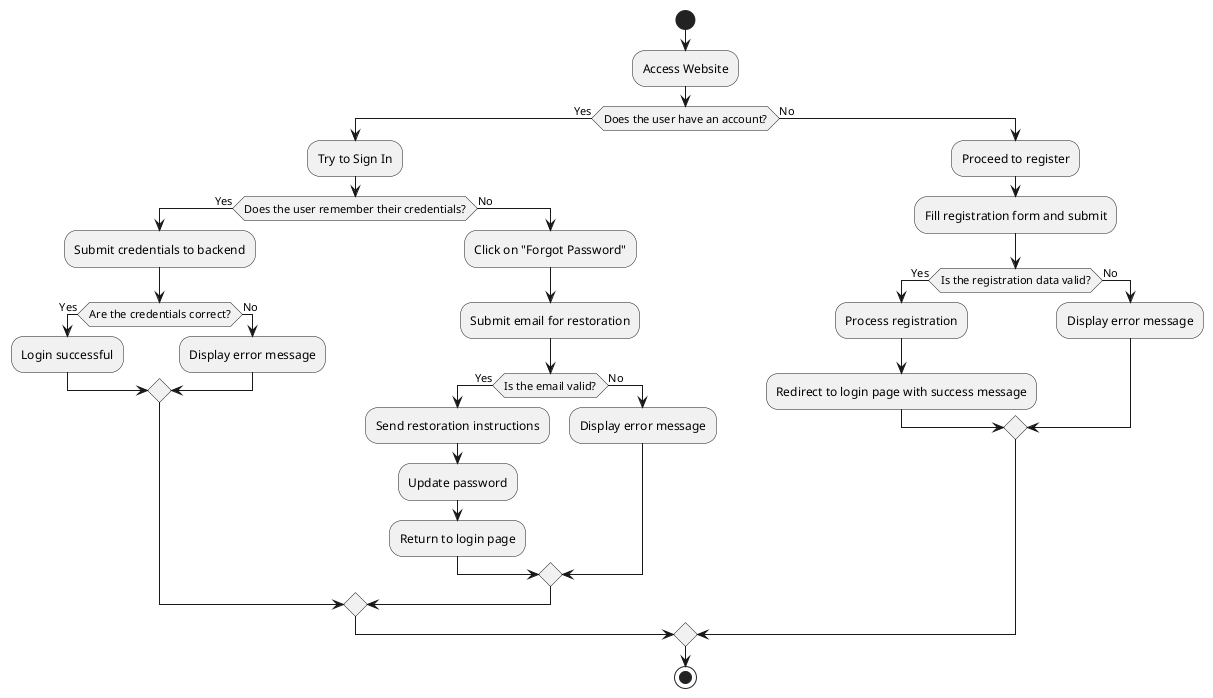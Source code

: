 @startuml
start

:Access Website;

if (Does the user have an account?) then (Yes)
    :Try to Sign In;
    if (Does the user remember their credentials?) then (Yes)
        :Submit credentials to backend;
        if (Are the credentials correct?) then (Yes)
            :Login successful;
        else (No)
            :Display error message;
        endif
    else (No)
        :Click on "Forgot Password";
        :Submit email for restoration;
        if (Is the email valid?) then (Yes)
            :Send restoration instructions;
            :Update password;
            :Return to login page;
        else (No)
            :Display error message;
        endif
    endif
else (No)
    :Proceed to register;
    :Fill registration form and submit;
    if (Is the registration data valid?) then (Yes)
        :Process registration;
        :Redirect to login page with success message;
    else (No)
        :Display error message;
    endif
endif

stop
@enduml
